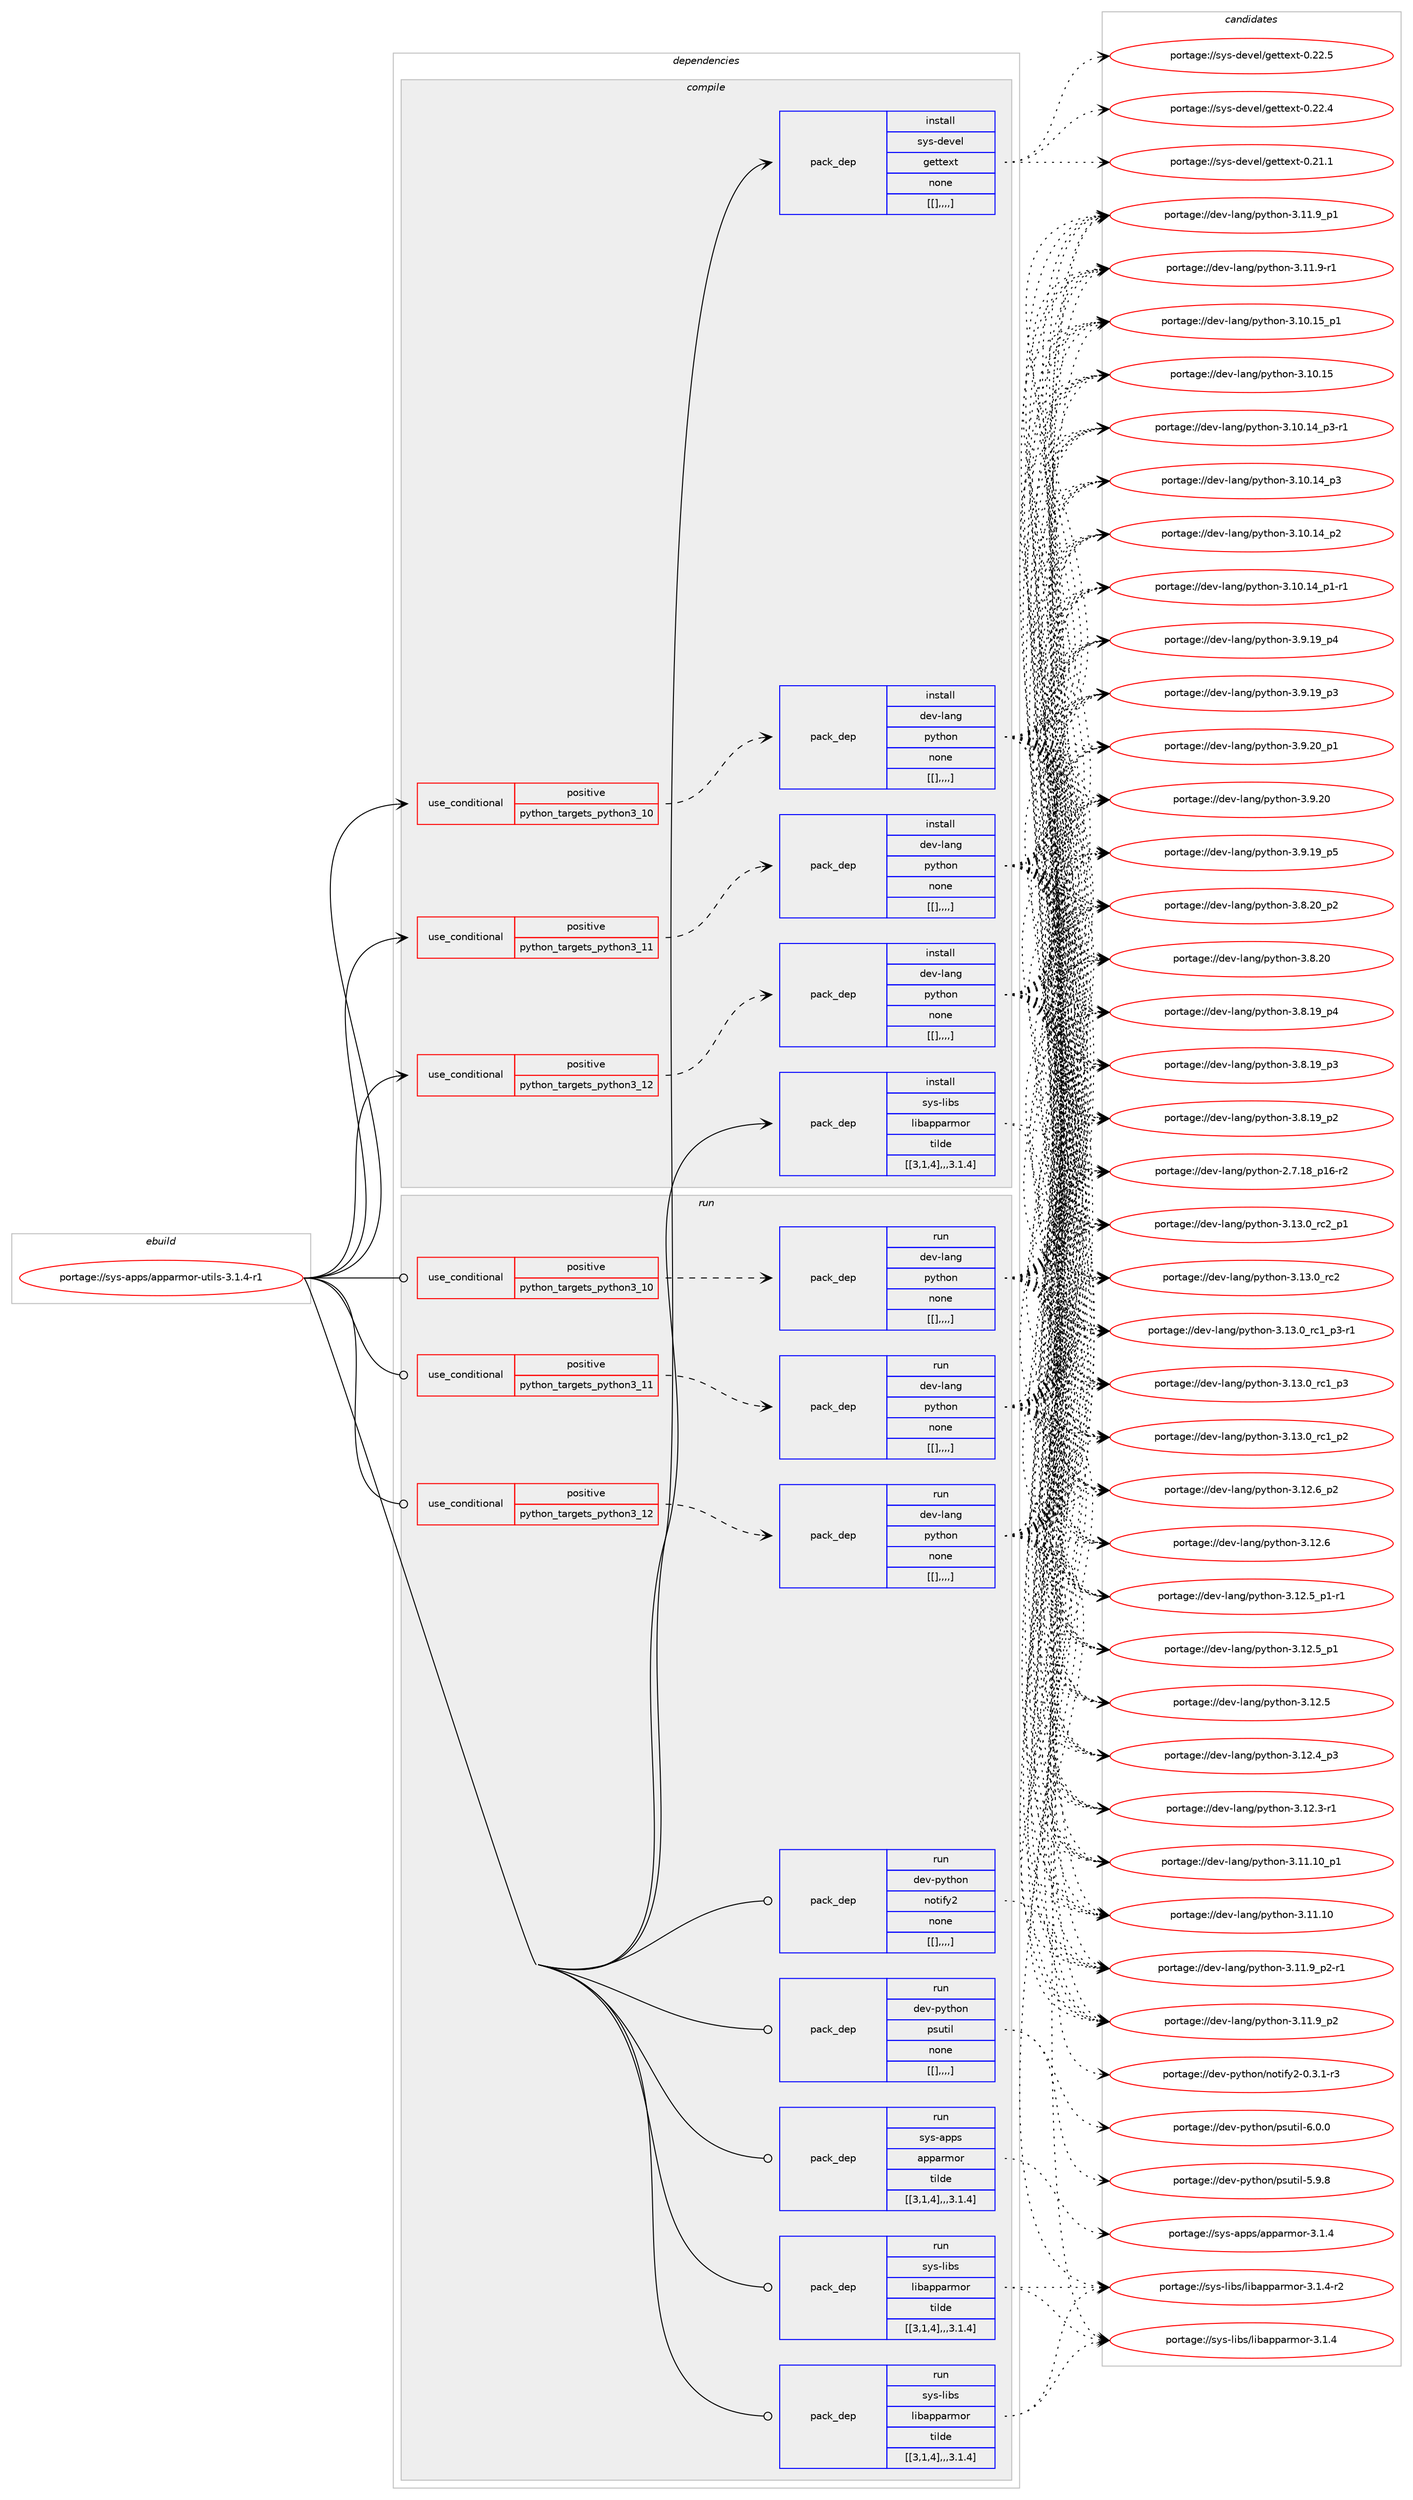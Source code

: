 digraph prolog {

# *************
# Graph options
# *************

newrank=true;
concentrate=true;
compound=true;
graph [rankdir=LR,fontname=Helvetica,fontsize=10,ranksep=1.5];#, ranksep=2.5, nodesep=0.2];
edge  [arrowhead=vee];
node  [fontname=Helvetica,fontsize=10];

# **********
# The ebuild
# **********

subgraph cluster_leftcol {
color=gray;
label=<<i>ebuild</i>>;
id [label="portage://sys-apps/apparmor-utils-3.1.4-r1", color=red, width=4, href="../sys-apps/apparmor-utils-3.1.4-r1.svg"];
}

# ****************
# The dependencies
# ****************

subgraph cluster_midcol {
color=gray;
label=<<i>dependencies</i>>;
subgraph cluster_compile {
fillcolor="#eeeeee";
style=filled;
label=<<i>compile</i>>;
subgraph cond113990 {
dependency427944 [label=<<TABLE BORDER="0" CELLBORDER="1" CELLSPACING="0" CELLPADDING="4"><TR><TD ROWSPAN="3" CELLPADDING="10">use_conditional</TD></TR><TR><TD>positive</TD></TR><TR><TD>python_targets_python3_10</TD></TR></TABLE>>, shape=none, color=red];
subgraph pack311022 {
dependency427945 [label=<<TABLE BORDER="0" CELLBORDER="1" CELLSPACING="0" CELLPADDING="4" WIDTH="220"><TR><TD ROWSPAN="6" CELLPADDING="30">pack_dep</TD></TR><TR><TD WIDTH="110">install</TD></TR><TR><TD>dev-lang</TD></TR><TR><TD>python</TD></TR><TR><TD>none</TD></TR><TR><TD>[[],,,,]</TD></TR></TABLE>>, shape=none, color=blue];
}
dependency427944:e -> dependency427945:w [weight=20,style="dashed",arrowhead="vee"];
}
id:e -> dependency427944:w [weight=20,style="solid",arrowhead="vee"];
subgraph cond113991 {
dependency427946 [label=<<TABLE BORDER="0" CELLBORDER="1" CELLSPACING="0" CELLPADDING="4"><TR><TD ROWSPAN="3" CELLPADDING="10">use_conditional</TD></TR><TR><TD>positive</TD></TR><TR><TD>python_targets_python3_11</TD></TR></TABLE>>, shape=none, color=red];
subgraph pack311023 {
dependency427947 [label=<<TABLE BORDER="0" CELLBORDER="1" CELLSPACING="0" CELLPADDING="4" WIDTH="220"><TR><TD ROWSPAN="6" CELLPADDING="30">pack_dep</TD></TR><TR><TD WIDTH="110">install</TD></TR><TR><TD>dev-lang</TD></TR><TR><TD>python</TD></TR><TR><TD>none</TD></TR><TR><TD>[[],,,,]</TD></TR></TABLE>>, shape=none, color=blue];
}
dependency427946:e -> dependency427947:w [weight=20,style="dashed",arrowhead="vee"];
}
id:e -> dependency427946:w [weight=20,style="solid",arrowhead="vee"];
subgraph cond113992 {
dependency427948 [label=<<TABLE BORDER="0" CELLBORDER="1" CELLSPACING="0" CELLPADDING="4"><TR><TD ROWSPAN="3" CELLPADDING="10">use_conditional</TD></TR><TR><TD>positive</TD></TR><TR><TD>python_targets_python3_12</TD></TR></TABLE>>, shape=none, color=red];
subgraph pack311024 {
dependency427949 [label=<<TABLE BORDER="0" CELLBORDER="1" CELLSPACING="0" CELLPADDING="4" WIDTH="220"><TR><TD ROWSPAN="6" CELLPADDING="30">pack_dep</TD></TR><TR><TD WIDTH="110">install</TD></TR><TR><TD>dev-lang</TD></TR><TR><TD>python</TD></TR><TR><TD>none</TD></TR><TR><TD>[[],,,,]</TD></TR></TABLE>>, shape=none, color=blue];
}
dependency427948:e -> dependency427949:w [weight=20,style="dashed",arrowhead="vee"];
}
id:e -> dependency427948:w [weight=20,style="solid",arrowhead="vee"];
subgraph pack311025 {
dependency427950 [label=<<TABLE BORDER="0" CELLBORDER="1" CELLSPACING="0" CELLPADDING="4" WIDTH="220"><TR><TD ROWSPAN="6" CELLPADDING="30">pack_dep</TD></TR><TR><TD WIDTH="110">install</TD></TR><TR><TD>sys-devel</TD></TR><TR><TD>gettext</TD></TR><TR><TD>none</TD></TR><TR><TD>[[],,,,]</TD></TR></TABLE>>, shape=none, color=blue];
}
id:e -> dependency427950:w [weight=20,style="solid",arrowhead="vee"];
subgraph pack311026 {
dependency427951 [label=<<TABLE BORDER="0" CELLBORDER="1" CELLSPACING="0" CELLPADDING="4" WIDTH="220"><TR><TD ROWSPAN="6" CELLPADDING="30">pack_dep</TD></TR><TR><TD WIDTH="110">install</TD></TR><TR><TD>sys-libs</TD></TR><TR><TD>libapparmor</TD></TR><TR><TD>tilde</TD></TR><TR><TD>[[3,1,4],,,3.1.4]</TD></TR></TABLE>>, shape=none, color=blue];
}
id:e -> dependency427951:w [weight=20,style="solid",arrowhead="vee"];
}
subgraph cluster_compileandrun {
fillcolor="#eeeeee";
style=filled;
label=<<i>compile and run</i>>;
}
subgraph cluster_run {
fillcolor="#eeeeee";
style=filled;
label=<<i>run</i>>;
subgraph cond113993 {
dependency427952 [label=<<TABLE BORDER="0" CELLBORDER="1" CELLSPACING="0" CELLPADDING="4"><TR><TD ROWSPAN="3" CELLPADDING="10">use_conditional</TD></TR><TR><TD>positive</TD></TR><TR><TD>python_targets_python3_10</TD></TR></TABLE>>, shape=none, color=red];
subgraph pack311027 {
dependency427953 [label=<<TABLE BORDER="0" CELLBORDER="1" CELLSPACING="0" CELLPADDING="4" WIDTH="220"><TR><TD ROWSPAN="6" CELLPADDING="30">pack_dep</TD></TR><TR><TD WIDTH="110">run</TD></TR><TR><TD>dev-lang</TD></TR><TR><TD>python</TD></TR><TR><TD>none</TD></TR><TR><TD>[[],,,,]</TD></TR></TABLE>>, shape=none, color=blue];
}
dependency427952:e -> dependency427953:w [weight=20,style="dashed",arrowhead="vee"];
}
id:e -> dependency427952:w [weight=20,style="solid",arrowhead="odot"];
subgraph cond113994 {
dependency427954 [label=<<TABLE BORDER="0" CELLBORDER="1" CELLSPACING="0" CELLPADDING="4"><TR><TD ROWSPAN="3" CELLPADDING="10">use_conditional</TD></TR><TR><TD>positive</TD></TR><TR><TD>python_targets_python3_11</TD></TR></TABLE>>, shape=none, color=red];
subgraph pack311028 {
dependency427955 [label=<<TABLE BORDER="0" CELLBORDER="1" CELLSPACING="0" CELLPADDING="4" WIDTH="220"><TR><TD ROWSPAN="6" CELLPADDING="30">pack_dep</TD></TR><TR><TD WIDTH="110">run</TD></TR><TR><TD>dev-lang</TD></TR><TR><TD>python</TD></TR><TR><TD>none</TD></TR><TR><TD>[[],,,,]</TD></TR></TABLE>>, shape=none, color=blue];
}
dependency427954:e -> dependency427955:w [weight=20,style="dashed",arrowhead="vee"];
}
id:e -> dependency427954:w [weight=20,style="solid",arrowhead="odot"];
subgraph cond113995 {
dependency427956 [label=<<TABLE BORDER="0" CELLBORDER="1" CELLSPACING="0" CELLPADDING="4"><TR><TD ROWSPAN="3" CELLPADDING="10">use_conditional</TD></TR><TR><TD>positive</TD></TR><TR><TD>python_targets_python3_12</TD></TR></TABLE>>, shape=none, color=red];
subgraph pack311029 {
dependency427957 [label=<<TABLE BORDER="0" CELLBORDER="1" CELLSPACING="0" CELLPADDING="4" WIDTH="220"><TR><TD ROWSPAN="6" CELLPADDING="30">pack_dep</TD></TR><TR><TD WIDTH="110">run</TD></TR><TR><TD>dev-lang</TD></TR><TR><TD>python</TD></TR><TR><TD>none</TD></TR><TR><TD>[[],,,,]</TD></TR></TABLE>>, shape=none, color=blue];
}
dependency427956:e -> dependency427957:w [weight=20,style="dashed",arrowhead="vee"];
}
id:e -> dependency427956:w [weight=20,style="solid",arrowhead="odot"];
subgraph pack311030 {
dependency427958 [label=<<TABLE BORDER="0" CELLBORDER="1" CELLSPACING="0" CELLPADDING="4" WIDTH="220"><TR><TD ROWSPAN="6" CELLPADDING="30">pack_dep</TD></TR><TR><TD WIDTH="110">run</TD></TR><TR><TD>dev-python</TD></TR><TR><TD>notify2</TD></TR><TR><TD>none</TD></TR><TR><TD>[[],,,,]</TD></TR></TABLE>>, shape=none, color=blue];
}
id:e -> dependency427958:w [weight=20,style="solid",arrowhead="odot"];
subgraph pack311031 {
dependency427959 [label=<<TABLE BORDER="0" CELLBORDER="1" CELLSPACING="0" CELLPADDING="4" WIDTH="220"><TR><TD ROWSPAN="6" CELLPADDING="30">pack_dep</TD></TR><TR><TD WIDTH="110">run</TD></TR><TR><TD>dev-python</TD></TR><TR><TD>psutil</TD></TR><TR><TD>none</TD></TR><TR><TD>[[],,,,]</TD></TR></TABLE>>, shape=none, color=blue];
}
id:e -> dependency427959:w [weight=20,style="solid",arrowhead="odot"];
subgraph pack311032 {
dependency427960 [label=<<TABLE BORDER="0" CELLBORDER="1" CELLSPACING="0" CELLPADDING="4" WIDTH="220"><TR><TD ROWSPAN="6" CELLPADDING="30">pack_dep</TD></TR><TR><TD WIDTH="110">run</TD></TR><TR><TD>sys-apps</TD></TR><TR><TD>apparmor</TD></TR><TR><TD>tilde</TD></TR><TR><TD>[[3,1,4],,,3.1.4]</TD></TR></TABLE>>, shape=none, color=blue];
}
id:e -> dependency427960:w [weight=20,style="solid",arrowhead="odot"];
subgraph pack311033 {
dependency427961 [label=<<TABLE BORDER="0" CELLBORDER="1" CELLSPACING="0" CELLPADDING="4" WIDTH="220"><TR><TD ROWSPAN="6" CELLPADDING="30">pack_dep</TD></TR><TR><TD WIDTH="110">run</TD></TR><TR><TD>sys-libs</TD></TR><TR><TD>libapparmor</TD></TR><TR><TD>tilde</TD></TR><TR><TD>[[3,1,4],,,3.1.4]</TD></TR></TABLE>>, shape=none, color=blue];
}
id:e -> dependency427961:w [weight=20,style="solid",arrowhead="odot"];
subgraph pack311034 {
dependency427962 [label=<<TABLE BORDER="0" CELLBORDER="1" CELLSPACING="0" CELLPADDING="4" WIDTH="220"><TR><TD ROWSPAN="6" CELLPADDING="30">pack_dep</TD></TR><TR><TD WIDTH="110">run</TD></TR><TR><TD>sys-libs</TD></TR><TR><TD>libapparmor</TD></TR><TR><TD>tilde</TD></TR><TR><TD>[[3,1,4],,,3.1.4]</TD></TR></TABLE>>, shape=none, color=blue];
}
id:e -> dependency427962:w [weight=20,style="solid",arrowhead="odot"];
}
}

# **************
# The candidates
# **************

subgraph cluster_choices {
rank=same;
color=gray;
label=<<i>candidates</i>>;

subgraph choice311022 {
color=black;
nodesep=1;
choice100101118451089711010347112121116104111110455146495146489511499509511249 [label="portage://dev-lang/python-3.13.0_rc2_p1", color=red, width=4,href="../dev-lang/python-3.13.0_rc2_p1.svg"];
choice10010111845108971101034711212111610411111045514649514648951149950 [label="portage://dev-lang/python-3.13.0_rc2", color=red, width=4,href="../dev-lang/python-3.13.0_rc2.svg"];
choice1001011184510897110103471121211161041111104551464951464895114994995112514511449 [label="portage://dev-lang/python-3.13.0_rc1_p3-r1", color=red, width=4,href="../dev-lang/python-3.13.0_rc1_p3-r1.svg"];
choice100101118451089711010347112121116104111110455146495146489511499499511251 [label="portage://dev-lang/python-3.13.0_rc1_p3", color=red, width=4,href="../dev-lang/python-3.13.0_rc1_p3.svg"];
choice100101118451089711010347112121116104111110455146495146489511499499511250 [label="portage://dev-lang/python-3.13.0_rc1_p2", color=red, width=4,href="../dev-lang/python-3.13.0_rc1_p2.svg"];
choice100101118451089711010347112121116104111110455146495046549511250 [label="portage://dev-lang/python-3.12.6_p2", color=red, width=4,href="../dev-lang/python-3.12.6_p2.svg"];
choice10010111845108971101034711212111610411111045514649504654 [label="portage://dev-lang/python-3.12.6", color=red, width=4,href="../dev-lang/python-3.12.6.svg"];
choice1001011184510897110103471121211161041111104551464950465395112494511449 [label="portage://dev-lang/python-3.12.5_p1-r1", color=red, width=4,href="../dev-lang/python-3.12.5_p1-r1.svg"];
choice100101118451089711010347112121116104111110455146495046539511249 [label="portage://dev-lang/python-3.12.5_p1", color=red, width=4,href="../dev-lang/python-3.12.5_p1.svg"];
choice10010111845108971101034711212111610411111045514649504653 [label="portage://dev-lang/python-3.12.5", color=red, width=4,href="../dev-lang/python-3.12.5.svg"];
choice100101118451089711010347112121116104111110455146495046529511251 [label="portage://dev-lang/python-3.12.4_p3", color=red, width=4,href="../dev-lang/python-3.12.4_p3.svg"];
choice100101118451089711010347112121116104111110455146495046514511449 [label="portage://dev-lang/python-3.12.3-r1", color=red, width=4,href="../dev-lang/python-3.12.3-r1.svg"];
choice10010111845108971101034711212111610411111045514649494649489511249 [label="portage://dev-lang/python-3.11.10_p1", color=red, width=4,href="../dev-lang/python-3.11.10_p1.svg"];
choice1001011184510897110103471121211161041111104551464949464948 [label="portage://dev-lang/python-3.11.10", color=red, width=4,href="../dev-lang/python-3.11.10.svg"];
choice1001011184510897110103471121211161041111104551464949465795112504511449 [label="portage://dev-lang/python-3.11.9_p2-r1", color=red, width=4,href="../dev-lang/python-3.11.9_p2-r1.svg"];
choice100101118451089711010347112121116104111110455146494946579511250 [label="portage://dev-lang/python-3.11.9_p2", color=red, width=4,href="../dev-lang/python-3.11.9_p2.svg"];
choice100101118451089711010347112121116104111110455146494946579511249 [label="portage://dev-lang/python-3.11.9_p1", color=red, width=4,href="../dev-lang/python-3.11.9_p1.svg"];
choice100101118451089711010347112121116104111110455146494946574511449 [label="portage://dev-lang/python-3.11.9-r1", color=red, width=4,href="../dev-lang/python-3.11.9-r1.svg"];
choice10010111845108971101034711212111610411111045514649484649539511249 [label="portage://dev-lang/python-3.10.15_p1", color=red, width=4,href="../dev-lang/python-3.10.15_p1.svg"];
choice1001011184510897110103471121211161041111104551464948464953 [label="portage://dev-lang/python-3.10.15", color=red, width=4,href="../dev-lang/python-3.10.15.svg"];
choice100101118451089711010347112121116104111110455146494846495295112514511449 [label="portage://dev-lang/python-3.10.14_p3-r1", color=red, width=4,href="../dev-lang/python-3.10.14_p3-r1.svg"];
choice10010111845108971101034711212111610411111045514649484649529511251 [label="portage://dev-lang/python-3.10.14_p3", color=red, width=4,href="../dev-lang/python-3.10.14_p3.svg"];
choice10010111845108971101034711212111610411111045514649484649529511250 [label="portage://dev-lang/python-3.10.14_p2", color=red, width=4,href="../dev-lang/python-3.10.14_p2.svg"];
choice100101118451089711010347112121116104111110455146494846495295112494511449 [label="portage://dev-lang/python-3.10.14_p1-r1", color=red, width=4,href="../dev-lang/python-3.10.14_p1-r1.svg"];
choice100101118451089711010347112121116104111110455146574650489511249 [label="portage://dev-lang/python-3.9.20_p1", color=red, width=4,href="../dev-lang/python-3.9.20_p1.svg"];
choice10010111845108971101034711212111610411111045514657465048 [label="portage://dev-lang/python-3.9.20", color=red, width=4,href="../dev-lang/python-3.9.20.svg"];
choice100101118451089711010347112121116104111110455146574649579511253 [label="portage://dev-lang/python-3.9.19_p5", color=red, width=4,href="../dev-lang/python-3.9.19_p5.svg"];
choice100101118451089711010347112121116104111110455146574649579511252 [label="portage://dev-lang/python-3.9.19_p4", color=red, width=4,href="../dev-lang/python-3.9.19_p4.svg"];
choice100101118451089711010347112121116104111110455146574649579511251 [label="portage://dev-lang/python-3.9.19_p3", color=red, width=4,href="../dev-lang/python-3.9.19_p3.svg"];
choice100101118451089711010347112121116104111110455146564650489511250 [label="portage://dev-lang/python-3.8.20_p2", color=red, width=4,href="../dev-lang/python-3.8.20_p2.svg"];
choice10010111845108971101034711212111610411111045514656465048 [label="portage://dev-lang/python-3.8.20", color=red, width=4,href="../dev-lang/python-3.8.20.svg"];
choice100101118451089711010347112121116104111110455146564649579511252 [label="portage://dev-lang/python-3.8.19_p4", color=red, width=4,href="../dev-lang/python-3.8.19_p4.svg"];
choice100101118451089711010347112121116104111110455146564649579511251 [label="portage://dev-lang/python-3.8.19_p3", color=red, width=4,href="../dev-lang/python-3.8.19_p3.svg"];
choice100101118451089711010347112121116104111110455146564649579511250 [label="portage://dev-lang/python-3.8.19_p2", color=red, width=4,href="../dev-lang/python-3.8.19_p2.svg"];
choice100101118451089711010347112121116104111110455046554649569511249544511450 [label="portage://dev-lang/python-2.7.18_p16-r2", color=red, width=4,href="../dev-lang/python-2.7.18_p16-r2.svg"];
dependency427945:e -> choice100101118451089711010347112121116104111110455146495146489511499509511249:w [style=dotted,weight="100"];
dependency427945:e -> choice10010111845108971101034711212111610411111045514649514648951149950:w [style=dotted,weight="100"];
dependency427945:e -> choice1001011184510897110103471121211161041111104551464951464895114994995112514511449:w [style=dotted,weight="100"];
dependency427945:e -> choice100101118451089711010347112121116104111110455146495146489511499499511251:w [style=dotted,weight="100"];
dependency427945:e -> choice100101118451089711010347112121116104111110455146495146489511499499511250:w [style=dotted,weight="100"];
dependency427945:e -> choice100101118451089711010347112121116104111110455146495046549511250:w [style=dotted,weight="100"];
dependency427945:e -> choice10010111845108971101034711212111610411111045514649504654:w [style=dotted,weight="100"];
dependency427945:e -> choice1001011184510897110103471121211161041111104551464950465395112494511449:w [style=dotted,weight="100"];
dependency427945:e -> choice100101118451089711010347112121116104111110455146495046539511249:w [style=dotted,weight="100"];
dependency427945:e -> choice10010111845108971101034711212111610411111045514649504653:w [style=dotted,weight="100"];
dependency427945:e -> choice100101118451089711010347112121116104111110455146495046529511251:w [style=dotted,weight="100"];
dependency427945:e -> choice100101118451089711010347112121116104111110455146495046514511449:w [style=dotted,weight="100"];
dependency427945:e -> choice10010111845108971101034711212111610411111045514649494649489511249:w [style=dotted,weight="100"];
dependency427945:e -> choice1001011184510897110103471121211161041111104551464949464948:w [style=dotted,weight="100"];
dependency427945:e -> choice1001011184510897110103471121211161041111104551464949465795112504511449:w [style=dotted,weight="100"];
dependency427945:e -> choice100101118451089711010347112121116104111110455146494946579511250:w [style=dotted,weight="100"];
dependency427945:e -> choice100101118451089711010347112121116104111110455146494946579511249:w [style=dotted,weight="100"];
dependency427945:e -> choice100101118451089711010347112121116104111110455146494946574511449:w [style=dotted,weight="100"];
dependency427945:e -> choice10010111845108971101034711212111610411111045514649484649539511249:w [style=dotted,weight="100"];
dependency427945:e -> choice1001011184510897110103471121211161041111104551464948464953:w [style=dotted,weight="100"];
dependency427945:e -> choice100101118451089711010347112121116104111110455146494846495295112514511449:w [style=dotted,weight="100"];
dependency427945:e -> choice10010111845108971101034711212111610411111045514649484649529511251:w [style=dotted,weight="100"];
dependency427945:e -> choice10010111845108971101034711212111610411111045514649484649529511250:w [style=dotted,weight="100"];
dependency427945:e -> choice100101118451089711010347112121116104111110455146494846495295112494511449:w [style=dotted,weight="100"];
dependency427945:e -> choice100101118451089711010347112121116104111110455146574650489511249:w [style=dotted,weight="100"];
dependency427945:e -> choice10010111845108971101034711212111610411111045514657465048:w [style=dotted,weight="100"];
dependency427945:e -> choice100101118451089711010347112121116104111110455146574649579511253:w [style=dotted,weight="100"];
dependency427945:e -> choice100101118451089711010347112121116104111110455146574649579511252:w [style=dotted,weight="100"];
dependency427945:e -> choice100101118451089711010347112121116104111110455146574649579511251:w [style=dotted,weight="100"];
dependency427945:e -> choice100101118451089711010347112121116104111110455146564650489511250:w [style=dotted,weight="100"];
dependency427945:e -> choice10010111845108971101034711212111610411111045514656465048:w [style=dotted,weight="100"];
dependency427945:e -> choice100101118451089711010347112121116104111110455146564649579511252:w [style=dotted,weight="100"];
dependency427945:e -> choice100101118451089711010347112121116104111110455146564649579511251:w [style=dotted,weight="100"];
dependency427945:e -> choice100101118451089711010347112121116104111110455146564649579511250:w [style=dotted,weight="100"];
dependency427945:e -> choice100101118451089711010347112121116104111110455046554649569511249544511450:w [style=dotted,weight="100"];
}
subgraph choice311023 {
color=black;
nodesep=1;
choice100101118451089711010347112121116104111110455146495146489511499509511249 [label="portage://dev-lang/python-3.13.0_rc2_p1", color=red, width=4,href="../dev-lang/python-3.13.0_rc2_p1.svg"];
choice10010111845108971101034711212111610411111045514649514648951149950 [label="portage://dev-lang/python-3.13.0_rc2", color=red, width=4,href="../dev-lang/python-3.13.0_rc2.svg"];
choice1001011184510897110103471121211161041111104551464951464895114994995112514511449 [label="portage://dev-lang/python-3.13.0_rc1_p3-r1", color=red, width=4,href="../dev-lang/python-3.13.0_rc1_p3-r1.svg"];
choice100101118451089711010347112121116104111110455146495146489511499499511251 [label="portage://dev-lang/python-3.13.0_rc1_p3", color=red, width=4,href="../dev-lang/python-3.13.0_rc1_p3.svg"];
choice100101118451089711010347112121116104111110455146495146489511499499511250 [label="portage://dev-lang/python-3.13.0_rc1_p2", color=red, width=4,href="../dev-lang/python-3.13.0_rc1_p2.svg"];
choice100101118451089711010347112121116104111110455146495046549511250 [label="portage://dev-lang/python-3.12.6_p2", color=red, width=4,href="../dev-lang/python-3.12.6_p2.svg"];
choice10010111845108971101034711212111610411111045514649504654 [label="portage://dev-lang/python-3.12.6", color=red, width=4,href="../dev-lang/python-3.12.6.svg"];
choice1001011184510897110103471121211161041111104551464950465395112494511449 [label="portage://dev-lang/python-3.12.5_p1-r1", color=red, width=4,href="../dev-lang/python-3.12.5_p1-r1.svg"];
choice100101118451089711010347112121116104111110455146495046539511249 [label="portage://dev-lang/python-3.12.5_p1", color=red, width=4,href="../dev-lang/python-3.12.5_p1.svg"];
choice10010111845108971101034711212111610411111045514649504653 [label="portage://dev-lang/python-3.12.5", color=red, width=4,href="../dev-lang/python-3.12.5.svg"];
choice100101118451089711010347112121116104111110455146495046529511251 [label="portage://dev-lang/python-3.12.4_p3", color=red, width=4,href="../dev-lang/python-3.12.4_p3.svg"];
choice100101118451089711010347112121116104111110455146495046514511449 [label="portage://dev-lang/python-3.12.3-r1", color=red, width=4,href="../dev-lang/python-3.12.3-r1.svg"];
choice10010111845108971101034711212111610411111045514649494649489511249 [label="portage://dev-lang/python-3.11.10_p1", color=red, width=4,href="../dev-lang/python-3.11.10_p1.svg"];
choice1001011184510897110103471121211161041111104551464949464948 [label="portage://dev-lang/python-3.11.10", color=red, width=4,href="../dev-lang/python-3.11.10.svg"];
choice1001011184510897110103471121211161041111104551464949465795112504511449 [label="portage://dev-lang/python-3.11.9_p2-r1", color=red, width=4,href="../dev-lang/python-3.11.9_p2-r1.svg"];
choice100101118451089711010347112121116104111110455146494946579511250 [label="portage://dev-lang/python-3.11.9_p2", color=red, width=4,href="../dev-lang/python-3.11.9_p2.svg"];
choice100101118451089711010347112121116104111110455146494946579511249 [label="portage://dev-lang/python-3.11.9_p1", color=red, width=4,href="../dev-lang/python-3.11.9_p1.svg"];
choice100101118451089711010347112121116104111110455146494946574511449 [label="portage://dev-lang/python-3.11.9-r1", color=red, width=4,href="../dev-lang/python-3.11.9-r1.svg"];
choice10010111845108971101034711212111610411111045514649484649539511249 [label="portage://dev-lang/python-3.10.15_p1", color=red, width=4,href="../dev-lang/python-3.10.15_p1.svg"];
choice1001011184510897110103471121211161041111104551464948464953 [label="portage://dev-lang/python-3.10.15", color=red, width=4,href="../dev-lang/python-3.10.15.svg"];
choice100101118451089711010347112121116104111110455146494846495295112514511449 [label="portage://dev-lang/python-3.10.14_p3-r1", color=red, width=4,href="../dev-lang/python-3.10.14_p3-r1.svg"];
choice10010111845108971101034711212111610411111045514649484649529511251 [label="portage://dev-lang/python-3.10.14_p3", color=red, width=4,href="../dev-lang/python-3.10.14_p3.svg"];
choice10010111845108971101034711212111610411111045514649484649529511250 [label="portage://dev-lang/python-3.10.14_p2", color=red, width=4,href="../dev-lang/python-3.10.14_p2.svg"];
choice100101118451089711010347112121116104111110455146494846495295112494511449 [label="portage://dev-lang/python-3.10.14_p1-r1", color=red, width=4,href="../dev-lang/python-3.10.14_p1-r1.svg"];
choice100101118451089711010347112121116104111110455146574650489511249 [label="portage://dev-lang/python-3.9.20_p1", color=red, width=4,href="../dev-lang/python-3.9.20_p1.svg"];
choice10010111845108971101034711212111610411111045514657465048 [label="portage://dev-lang/python-3.9.20", color=red, width=4,href="../dev-lang/python-3.9.20.svg"];
choice100101118451089711010347112121116104111110455146574649579511253 [label="portage://dev-lang/python-3.9.19_p5", color=red, width=4,href="../dev-lang/python-3.9.19_p5.svg"];
choice100101118451089711010347112121116104111110455146574649579511252 [label="portage://dev-lang/python-3.9.19_p4", color=red, width=4,href="../dev-lang/python-3.9.19_p4.svg"];
choice100101118451089711010347112121116104111110455146574649579511251 [label="portage://dev-lang/python-3.9.19_p3", color=red, width=4,href="../dev-lang/python-3.9.19_p3.svg"];
choice100101118451089711010347112121116104111110455146564650489511250 [label="portage://dev-lang/python-3.8.20_p2", color=red, width=4,href="../dev-lang/python-3.8.20_p2.svg"];
choice10010111845108971101034711212111610411111045514656465048 [label="portage://dev-lang/python-3.8.20", color=red, width=4,href="../dev-lang/python-3.8.20.svg"];
choice100101118451089711010347112121116104111110455146564649579511252 [label="portage://dev-lang/python-3.8.19_p4", color=red, width=4,href="../dev-lang/python-3.8.19_p4.svg"];
choice100101118451089711010347112121116104111110455146564649579511251 [label="portage://dev-lang/python-3.8.19_p3", color=red, width=4,href="../dev-lang/python-3.8.19_p3.svg"];
choice100101118451089711010347112121116104111110455146564649579511250 [label="portage://dev-lang/python-3.8.19_p2", color=red, width=4,href="../dev-lang/python-3.8.19_p2.svg"];
choice100101118451089711010347112121116104111110455046554649569511249544511450 [label="portage://dev-lang/python-2.7.18_p16-r2", color=red, width=4,href="../dev-lang/python-2.7.18_p16-r2.svg"];
dependency427947:e -> choice100101118451089711010347112121116104111110455146495146489511499509511249:w [style=dotted,weight="100"];
dependency427947:e -> choice10010111845108971101034711212111610411111045514649514648951149950:w [style=dotted,weight="100"];
dependency427947:e -> choice1001011184510897110103471121211161041111104551464951464895114994995112514511449:w [style=dotted,weight="100"];
dependency427947:e -> choice100101118451089711010347112121116104111110455146495146489511499499511251:w [style=dotted,weight="100"];
dependency427947:e -> choice100101118451089711010347112121116104111110455146495146489511499499511250:w [style=dotted,weight="100"];
dependency427947:e -> choice100101118451089711010347112121116104111110455146495046549511250:w [style=dotted,weight="100"];
dependency427947:e -> choice10010111845108971101034711212111610411111045514649504654:w [style=dotted,weight="100"];
dependency427947:e -> choice1001011184510897110103471121211161041111104551464950465395112494511449:w [style=dotted,weight="100"];
dependency427947:e -> choice100101118451089711010347112121116104111110455146495046539511249:w [style=dotted,weight="100"];
dependency427947:e -> choice10010111845108971101034711212111610411111045514649504653:w [style=dotted,weight="100"];
dependency427947:e -> choice100101118451089711010347112121116104111110455146495046529511251:w [style=dotted,weight="100"];
dependency427947:e -> choice100101118451089711010347112121116104111110455146495046514511449:w [style=dotted,weight="100"];
dependency427947:e -> choice10010111845108971101034711212111610411111045514649494649489511249:w [style=dotted,weight="100"];
dependency427947:e -> choice1001011184510897110103471121211161041111104551464949464948:w [style=dotted,weight="100"];
dependency427947:e -> choice1001011184510897110103471121211161041111104551464949465795112504511449:w [style=dotted,weight="100"];
dependency427947:e -> choice100101118451089711010347112121116104111110455146494946579511250:w [style=dotted,weight="100"];
dependency427947:e -> choice100101118451089711010347112121116104111110455146494946579511249:w [style=dotted,weight="100"];
dependency427947:e -> choice100101118451089711010347112121116104111110455146494946574511449:w [style=dotted,weight="100"];
dependency427947:e -> choice10010111845108971101034711212111610411111045514649484649539511249:w [style=dotted,weight="100"];
dependency427947:e -> choice1001011184510897110103471121211161041111104551464948464953:w [style=dotted,weight="100"];
dependency427947:e -> choice100101118451089711010347112121116104111110455146494846495295112514511449:w [style=dotted,weight="100"];
dependency427947:e -> choice10010111845108971101034711212111610411111045514649484649529511251:w [style=dotted,weight="100"];
dependency427947:e -> choice10010111845108971101034711212111610411111045514649484649529511250:w [style=dotted,weight="100"];
dependency427947:e -> choice100101118451089711010347112121116104111110455146494846495295112494511449:w [style=dotted,weight="100"];
dependency427947:e -> choice100101118451089711010347112121116104111110455146574650489511249:w [style=dotted,weight="100"];
dependency427947:e -> choice10010111845108971101034711212111610411111045514657465048:w [style=dotted,weight="100"];
dependency427947:e -> choice100101118451089711010347112121116104111110455146574649579511253:w [style=dotted,weight="100"];
dependency427947:e -> choice100101118451089711010347112121116104111110455146574649579511252:w [style=dotted,weight="100"];
dependency427947:e -> choice100101118451089711010347112121116104111110455146574649579511251:w [style=dotted,weight="100"];
dependency427947:e -> choice100101118451089711010347112121116104111110455146564650489511250:w [style=dotted,weight="100"];
dependency427947:e -> choice10010111845108971101034711212111610411111045514656465048:w [style=dotted,weight="100"];
dependency427947:e -> choice100101118451089711010347112121116104111110455146564649579511252:w [style=dotted,weight="100"];
dependency427947:e -> choice100101118451089711010347112121116104111110455146564649579511251:w [style=dotted,weight="100"];
dependency427947:e -> choice100101118451089711010347112121116104111110455146564649579511250:w [style=dotted,weight="100"];
dependency427947:e -> choice100101118451089711010347112121116104111110455046554649569511249544511450:w [style=dotted,weight="100"];
}
subgraph choice311024 {
color=black;
nodesep=1;
choice100101118451089711010347112121116104111110455146495146489511499509511249 [label="portage://dev-lang/python-3.13.0_rc2_p1", color=red, width=4,href="../dev-lang/python-3.13.0_rc2_p1.svg"];
choice10010111845108971101034711212111610411111045514649514648951149950 [label="portage://dev-lang/python-3.13.0_rc2", color=red, width=4,href="../dev-lang/python-3.13.0_rc2.svg"];
choice1001011184510897110103471121211161041111104551464951464895114994995112514511449 [label="portage://dev-lang/python-3.13.0_rc1_p3-r1", color=red, width=4,href="../dev-lang/python-3.13.0_rc1_p3-r1.svg"];
choice100101118451089711010347112121116104111110455146495146489511499499511251 [label="portage://dev-lang/python-3.13.0_rc1_p3", color=red, width=4,href="../dev-lang/python-3.13.0_rc1_p3.svg"];
choice100101118451089711010347112121116104111110455146495146489511499499511250 [label="portage://dev-lang/python-3.13.0_rc1_p2", color=red, width=4,href="../dev-lang/python-3.13.0_rc1_p2.svg"];
choice100101118451089711010347112121116104111110455146495046549511250 [label="portage://dev-lang/python-3.12.6_p2", color=red, width=4,href="../dev-lang/python-3.12.6_p2.svg"];
choice10010111845108971101034711212111610411111045514649504654 [label="portage://dev-lang/python-3.12.6", color=red, width=4,href="../dev-lang/python-3.12.6.svg"];
choice1001011184510897110103471121211161041111104551464950465395112494511449 [label="portage://dev-lang/python-3.12.5_p1-r1", color=red, width=4,href="../dev-lang/python-3.12.5_p1-r1.svg"];
choice100101118451089711010347112121116104111110455146495046539511249 [label="portage://dev-lang/python-3.12.5_p1", color=red, width=4,href="../dev-lang/python-3.12.5_p1.svg"];
choice10010111845108971101034711212111610411111045514649504653 [label="portage://dev-lang/python-3.12.5", color=red, width=4,href="../dev-lang/python-3.12.5.svg"];
choice100101118451089711010347112121116104111110455146495046529511251 [label="portage://dev-lang/python-3.12.4_p3", color=red, width=4,href="../dev-lang/python-3.12.4_p3.svg"];
choice100101118451089711010347112121116104111110455146495046514511449 [label="portage://dev-lang/python-3.12.3-r1", color=red, width=4,href="../dev-lang/python-3.12.3-r1.svg"];
choice10010111845108971101034711212111610411111045514649494649489511249 [label="portage://dev-lang/python-3.11.10_p1", color=red, width=4,href="../dev-lang/python-3.11.10_p1.svg"];
choice1001011184510897110103471121211161041111104551464949464948 [label="portage://dev-lang/python-3.11.10", color=red, width=4,href="../dev-lang/python-3.11.10.svg"];
choice1001011184510897110103471121211161041111104551464949465795112504511449 [label="portage://dev-lang/python-3.11.9_p2-r1", color=red, width=4,href="../dev-lang/python-3.11.9_p2-r1.svg"];
choice100101118451089711010347112121116104111110455146494946579511250 [label="portage://dev-lang/python-3.11.9_p2", color=red, width=4,href="../dev-lang/python-3.11.9_p2.svg"];
choice100101118451089711010347112121116104111110455146494946579511249 [label="portage://dev-lang/python-3.11.9_p1", color=red, width=4,href="../dev-lang/python-3.11.9_p1.svg"];
choice100101118451089711010347112121116104111110455146494946574511449 [label="portage://dev-lang/python-3.11.9-r1", color=red, width=4,href="../dev-lang/python-3.11.9-r1.svg"];
choice10010111845108971101034711212111610411111045514649484649539511249 [label="portage://dev-lang/python-3.10.15_p1", color=red, width=4,href="../dev-lang/python-3.10.15_p1.svg"];
choice1001011184510897110103471121211161041111104551464948464953 [label="portage://dev-lang/python-3.10.15", color=red, width=4,href="../dev-lang/python-3.10.15.svg"];
choice100101118451089711010347112121116104111110455146494846495295112514511449 [label="portage://dev-lang/python-3.10.14_p3-r1", color=red, width=4,href="../dev-lang/python-3.10.14_p3-r1.svg"];
choice10010111845108971101034711212111610411111045514649484649529511251 [label="portage://dev-lang/python-3.10.14_p3", color=red, width=4,href="../dev-lang/python-3.10.14_p3.svg"];
choice10010111845108971101034711212111610411111045514649484649529511250 [label="portage://dev-lang/python-3.10.14_p2", color=red, width=4,href="../dev-lang/python-3.10.14_p2.svg"];
choice100101118451089711010347112121116104111110455146494846495295112494511449 [label="portage://dev-lang/python-3.10.14_p1-r1", color=red, width=4,href="../dev-lang/python-3.10.14_p1-r1.svg"];
choice100101118451089711010347112121116104111110455146574650489511249 [label="portage://dev-lang/python-3.9.20_p1", color=red, width=4,href="../dev-lang/python-3.9.20_p1.svg"];
choice10010111845108971101034711212111610411111045514657465048 [label="portage://dev-lang/python-3.9.20", color=red, width=4,href="../dev-lang/python-3.9.20.svg"];
choice100101118451089711010347112121116104111110455146574649579511253 [label="portage://dev-lang/python-3.9.19_p5", color=red, width=4,href="../dev-lang/python-3.9.19_p5.svg"];
choice100101118451089711010347112121116104111110455146574649579511252 [label="portage://dev-lang/python-3.9.19_p4", color=red, width=4,href="../dev-lang/python-3.9.19_p4.svg"];
choice100101118451089711010347112121116104111110455146574649579511251 [label="portage://dev-lang/python-3.9.19_p3", color=red, width=4,href="../dev-lang/python-3.9.19_p3.svg"];
choice100101118451089711010347112121116104111110455146564650489511250 [label="portage://dev-lang/python-3.8.20_p2", color=red, width=4,href="../dev-lang/python-3.8.20_p2.svg"];
choice10010111845108971101034711212111610411111045514656465048 [label="portage://dev-lang/python-3.8.20", color=red, width=4,href="../dev-lang/python-3.8.20.svg"];
choice100101118451089711010347112121116104111110455146564649579511252 [label="portage://dev-lang/python-3.8.19_p4", color=red, width=4,href="../dev-lang/python-3.8.19_p4.svg"];
choice100101118451089711010347112121116104111110455146564649579511251 [label="portage://dev-lang/python-3.8.19_p3", color=red, width=4,href="../dev-lang/python-3.8.19_p3.svg"];
choice100101118451089711010347112121116104111110455146564649579511250 [label="portage://dev-lang/python-3.8.19_p2", color=red, width=4,href="../dev-lang/python-3.8.19_p2.svg"];
choice100101118451089711010347112121116104111110455046554649569511249544511450 [label="portage://dev-lang/python-2.7.18_p16-r2", color=red, width=4,href="../dev-lang/python-2.7.18_p16-r2.svg"];
dependency427949:e -> choice100101118451089711010347112121116104111110455146495146489511499509511249:w [style=dotted,weight="100"];
dependency427949:e -> choice10010111845108971101034711212111610411111045514649514648951149950:w [style=dotted,weight="100"];
dependency427949:e -> choice1001011184510897110103471121211161041111104551464951464895114994995112514511449:w [style=dotted,weight="100"];
dependency427949:e -> choice100101118451089711010347112121116104111110455146495146489511499499511251:w [style=dotted,weight="100"];
dependency427949:e -> choice100101118451089711010347112121116104111110455146495146489511499499511250:w [style=dotted,weight="100"];
dependency427949:e -> choice100101118451089711010347112121116104111110455146495046549511250:w [style=dotted,weight="100"];
dependency427949:e -> choice10010111845108971101034711212111610411111045514649504654:w [style=dotted,weight="100"];
dependency427949:e -> choice1001011184510897110103471121211161041111104551464950465395112494511449:w [style=dotted,weight="100"];
dependency427949:e -> choice100101118451089711010347112121116104111110455146495046539511249:w [style=dotted,weight="100"];
dependency427949:e -> choice10010111845108971101034711212111610411111045514649504653:w [style=dotted,weight="100"];
dependency427949:e -> choice100101118451089711010347112121116104111110455146495046529511251:w [style=dotted,weight="100"];
dependency427949:e -> choice100101118451089711010347112121116104111110455146495046514511449:w [style=dotted,weight="100"];
dependency427949:e -> choice10010111845108971101034711212111610411111045514649494649489511249:w [style=dotted,weight="100"];
dependency427949:e -> choice1001011184510897110103471121211161041111104551464949464948:w [style=dotted,weight="100"];
dependency427949:e -> choice1001011184510897110103471121211161041111104551464949465795112504511449:w [style=dotted,weight="100"];
dependency427949:e -> choice100101118451089711010347112121116104111110455146494946579511250:w [style=dotted,weight="100"];
dependency427949:e -> choice100101118451089711010347112121116104111110455146494946579511249:w [style=dotted,weight="100"];
dependency427949:e -> choice100101118451089711010347112121116104111110455146494946574511449:w [style=dotted,weight="100"];
dependency427949:e -> choice10010111845108971101034711212111610411111045514649484649539511249:w [style=dotted,weight="100"];
dependency427949:e -> choice1001011184510897110103471121211161041111104551464948464953:w [style=dotted,weight="100"];
dependency427949:e -> choice100101118451089711010347112121116104111110455146494846495295112514511449:w [style=dotted,weight="100"];
dependency427949:e -> choice10010111845108971101034711212111610411111045514649484649529511251:w [style=dotted,weight="100"];
dependency427949:e -> choice10010111845108971101034711212111610411111045514649484649529511250:w [style=dotted,weight="100"];
dependency427949:e -> choice100101118451089711010347112121116104111110455146494846495295112494511449:w [style=dotted,weight="100"];
dependency427949:e -> choice100101118451089711010347112121116104111110455146574650489511249:w [style=dotted,weight="100"];
dependency427949:e -> choice10010111845108971101034711212111610411111045514657465048:w [style=dotted,weight="100"];
dependency427949:e -> choice100101118451089711010347112121116104111110455146574649579511253:w [style=dotted,weight="100"];
dependency427949:e -> choice100101118451089711010347112121116104111110455146574649579511252:w [style=dotted,weight="100"];
dependency427949:e -> choice100101118451089711010347112121116104111110455146574649579511251:w [style=dotted,weight="100"];
dependency427949:e -> choice100101118451089711010347112121116104111110455146564650489511250:w [style=dotted,weight="100"];
dependency427949:e -> choice10010111845108971101034711212111610411111045514656465048:w [style=dotted,weight="100"];
dependency427949:e -> choice100101118451089711010347112121116104111110455146564649579511252:w [style=dotted,weight="100"];
dependency427949:e -> choice100101118451089711010347112121116104111110455146564649579511251:w [style=dotted,weight="100"];
dependency427949:e -> choice100101118451089711010347112121116104111110455146564649579511250:w [style=dotted,weight="100"];
dependency427949:e -> choice100101118451089711010347112121116104111110455046554649569511249544511450:w [style=dotted,weight="100"];
}
subgraph choice311025 {
color=black;
nodesep=1;
choice115121115451001011181011084710310111611610112011645484650504653 [label="portage://sys-devel/gettext-0.22.5", color=red, width=4,href="../sys-devel/gettext-0.22.5.svg"];
choice115121115451001011181011084710310111611610112011645484650504652 [label="portage://sys-devel/gettext-0.22.4", color=red, width=4,href="../sys-devel/gettext-0.22.4.svg"];
choice115121115451001011181011084710310111611610112011645484650494649 [label="portage://sys-devel/gettext-0.21.1", color=red, width=4,href="../sys-devel/gettext-0.21.1.svg"];
dependency427950:e -> choice115121115451001011181011084710310111611610112011645484650504653:w [style=dotted,weight="100"];
dependency427950:e -> choice115121115451001011181011084710310111611610112011645484650504652:w [style=dotted,weight="100"];
dependency427950:e -> choice115121115451001011181011084710310111611610112011645484650494649:w [style=dotted,weight="100"];
}
subgraph choice311026 {
color=black;
nodesep=1;
choice1151211154510810598115471081059897112112971141091111144551464946524511450 [label="portage://sys-libs/libapparmor-3.1.4-r2", color=red, width=4,href="../sys-libs/libapparmor-3.1.4-r2.svg"];
choice115121115451081059811547108105989711211297114109111114455146494652 [label="portage://sys-libs/libapparmor-3.1.4", color=red, width=4,href="../sys-libs/libapparmor-3.1.4.svg"];
dependency427951:e -> choice1151211154510810598115471081059897112112971141091111144551464946524511450:w [style=dotted,weight="100"];
dependency427951:e -> choice115121115451081059811547108105989711211297114109111114455146494652:w [style=dotted,weight="100"];
}
subgraph choice311027 {
color=black;
nodesep=1;
choice100101118451089711010347112121116104111110455146495146489511499509511249 [label="portage://dev-lang/python-3.13.0_rc2_p1", color=red, width=4,href="../dev-lang/python-3.13.0_rc2_p1.svg"];
choice10010111845108971101034711212111610411111045514649514648951149950 [label="portage://dev-lang/python-3.13.0_rc2", color=red, width=4,href="../dev-lang/python-3.13.0_rc2.svg"];
choice1001011184510897110103471121211161041111104551464951464895114994995112514511449 [label="portage://dev-lang/python-3.13.0_rc1_p3-r1", color=red, width=4,href="../dev-lang/python-3.13.0_rc1_p3-r1.svg"];
choice100101118451089711010347112121116104111110455146495146489511499499511251 [label="portage://dev-lang/python-3.13.0_rc1_p3", color=red, width=4,href="../dev-lang/python-3.13.0_rc1_p3.svg"];
choice100101118451089711010347112121116104111110455146495146489511499499511250 [label="portage://dev-lang/python-3.13.0_rc1_p2", color=red, width=4,href="../dev-lang/python-3.13.0_rc1_p2.svg"];
choice100101118451089711010347112121116104111110455146495046549511250 [label="portage://dev-lang/python-3.12.6_p2", color=red, width=4,href="../dev-lang/python-3.12.6_p2.svg"];
choice10010111845108971101034711212111610411111045514649504654 [label="portage://dev-lang/python-3.12.6", color=red, width=4,href="../dev-lang/python-3.12.6.svg"];
choice1001011184510897110103471121211161041111104551464950465395112494511449 [label="portage://dev-lang/python-3.12.5_p1-r1", color=red, width=4,href="../dev-lang/python-3.12.5_p1-r1.svg"];
choice100101118451089711010347112121116104111110455146495046539511249 [label="portage://dev-lang/python-3.12.5_p1", color=red, width=4,href="../dev-lang/python-3.12.5_p1.svg"];
choice10010111845108971101034711212111610411111045514649504653 [label="portage://dev-lang/python-3.12.5", color=red, width=4,href="../dev-lang/python-3.12.5.svg"];
choice100101118451089711010347112121116104111110455146495046529511251 [label="portage://dev-lang/python-3.12.4_p3", color=red, width=4,href="../dev-lang/python-3.12.4_p3.svg"];
choice100101118451089711010347112121116104111110455146495046514511449 [label="portage://dev-lang/python-3.12.3-r1", color=red, width=4,href="../dev-lang/python-3.12.3-r1.svg"];
choice10010111845108971101034711212111610411111045514649494649489511249 [label="portage://dev-lang/python-3.11.10_p1", color=red, width=4,href="../dev-lang/python-3.11.10_p1.svg"];
choice1001011184510897110103471121211161041111104551464949464948 [label="portage://dev-lang/python-3.11.10", color=red, width=4,href="../dev-lang/python-3.11.10.svg"];
choice1001011184510897110103471121211161041111104551464949465795112504511449 [label="portage://dev-lang/python-3.11.9_p2-r1", color=red, width=4,href="../dev-lang/python-3.11.9_p2-r1.svg"];
choice100101118451089711010347112121116104111110455146494946579511250 [label="portage://dev-lang/python-3.11.9_p2", color=red, width=4,href="../dev-lang/python-3.11.9_p2.svg"];
choice100101118451089711010347112121116104111110455146494946579511249 [label="portage://dev-lang/python-3.11.9_p1", color=red, width=4,href="../dev-lang/python-3.11.9_p1.svg"];
choice100101118451089711010347112121116104111110455146494946574511449 [label="portage://dev-lang/python-3.11.9-r1", color=red, width=4,href="../dev-lang/python-3.11.9-r1.svg"];
choice10010111845108971101034711212111610411111045514649484649539511249 [label="portage://dev-lang/python-3.10.15_p1", color=red, width=4,href="../dev-lang/python-3.10.15_p1.svg"];
choice1001011184510897110103471121211161041111104551464948464953 [label="portage://dev-lang/python-3.10.15", color=red, width=4,href="../dev-lang/python-3.10.15.svg"];
choice100101118451089711010347112121116104111110455146494846495295112514511449 [label="portage://dev-lang/python-3.10.14_p3-r1", color=red, width=4,href="../dev-lang/python-3.10.14_p3-r1.svg"];
choice10010111845108971101034711212111610411111045514649484649529511251 [label="portage://dev-lang/python-3.10.14_p3", color=red, width=4,href="../dev-lang/python-3.10.14_p3.svg"];
choice10010111845108971101034711212111610411111045514649484649529511250 [label="portage://dev-lang/python-3.10.14_p2", color=red, width=4,href="../dev-lang/python-3.10.14_p2.svg"];
choice100101118451089711010347112121116104111110455146494846495295112494511449 [label="portage://dev-lang/python-3.10.14_p1-r1", color=red, width=4,href="../dev-lang/python-3.10.14_p1-r1.svg"];
choice100101118451089711010347112121116104111110455146574650489511249 [label="portage://dev-lang/python-3.9.20_p1", color=red, width=4,href="../dev-lang/python-3.9.20_p1.svg"];
choice10010111845108971101034711212111610411111045514657465048 [label="portage://dev-lang/python-3.9.20", color=red, width=4,href="../dev-lang/python-3.9.20.svg"];
choice100101118451089711010347112121116104111110455146574649579511253 [label="portage://dev-lang/python-3.9.19_p5", color=red, width=4,href="../dev-lang/python-3.9.19_p5.svg"];
choice100101118451089711010347112121116104111110455146574649579511252 [label="portage://dev-lang/python-3.9.19_p4", color=red, width=4,href="../dev-lang/python-3.9.19_p4.svg"];
choice100101118451089711010347112121116104111110455146574649579511251 [label="portage://dev-lang/python-3.9.19_p3", color=red, width=4,href="../dev-lang/python-3.9.19_p3.svg"];
choice100101118451089711010347112121116104111110455146564650489511250 [label="portage://dev-lang/python-3.8.20_p2", color=red, width=4,href="../dev-lang/python-3.8.20_p2.svg"];
choice10010111845108971101034711212111610411111045514656465048 [label="portage://dev-lang/python-3.8.20", color=red, width=4,href="../dev-lang/python-3.8.20.svg"];
choice100101118451089711010347112121116104111110455146564649579511252 [label="portage://dev-lang/python-3.8.19_p4", color=red, width=4,href="../dev-lang/python-3.8.19_p4.svg"];
choice100101118451089711010347112121116104111110455146564649579511251 [label="portage://dev-lang/python-3.8.19_p3", color=red, width=4,href="../dev-lang/python-3.8.19_p3.svg"];
choice100101118451089711010347112121116104111110455146564649579511250 [label="portage://dev-lang/python-3.8.19_p2", color=red, width=4,href="../dev-lang/python-3.8.19_p2.svg"];
choice100101118451089711010347112121116104111110455046554649569511249544511450 [label="portage://dev-lang/python-2.7.18_p16-r2", color=red, width=4,href="../dev-lang/python-2.7.18_p16-r2.svg"];
dependency427953:e -> choice100101118451089711010347112121116104111110455146495146489511499509511249:w [style=dotted,weight="100"];
dependency427953:e -> choice10010111845108971101034711212111610411111045514649514648951149950:w [style=dotted,weight="100"];
dependency427953:e -> choice1001011184510897110103471121211161041111104551464951464895114994995112514511449:w [style=dotted,weight="100"];
dependency427953:e -> choice100101118451089711010347112121116104111110455146495146489511499499511251:w [style=dotted,weight="100"];
dependency427953:e -> choice100101118451089711010347112121116104111110455146495146489511499499511250:w [style=dotted,weight="100"];
dependency427953:e -> choice100101118451089711010347112121116104111110455146495046549511250:w [style=dotted,weight="100"];
dependency427953:e -> choice10010111845108971101034711212111610411111045514649504654:w [style=dotted,weight="100"];
dependency427953:e -> choice1001011184510897110103471121211161041111104551464950465395112494511449:w [style=dotted,weight="100"];
dependency427953:e -> choice100101118451089711010347112121116104111110455146495046539511249:w [style=dotted,weight="100"];
dependency427953:e -> choice10010111845108971101034711212111610411111045514649504653:w [style=dotted,weight="100"];
dependency427953:e -> choice100101118451089711010347112121116104111110455146495046529511251:w [style=dotted,weight="100"];
dependency427953:e -> choice100101118451089711010347112121116104111110455146495046514511449:w [style=dotted,weight="100"];
dependency427953:e -> choice10010111845108971101034711212111610411111045514649494649489511249:w [style=dotted,weight="100"];
dependency427953:e -> choice1001011184510897110103471121211161041111104551464949464948:w [style=dotted,weight="100"];
dependency427953:e -> choice1001011184510897110103471121211161041111104551464949465795112504511449:w [style=dotted,weight="100"];
dependency427953:e -> choice100101118451089711010347112121116104111110455146494946579511250:w [style=dotted,weight="100"];
dependency427953:e -> choice100101118451089711010347112121116104111110455146494946579511249:w [style=dotted,weight="100"];
dependency427953:e -> choice100101118451089711010347112121116104111110455146494946574511449:w [style=dotted,weight="100"];
dependency427953:e -> choice10010111845108971101034711212111610411111045514649484649539511249:w [style=dotted,weight="100"];
dependency427953:e -> choice1001011184510897110103471121211161041111104551464948464953:w [style=dotted,weight="100"];
dependency427953:e -> choice100101118451089711010347112121116104111110455146494846495295112514511449:w [style=dotted,weight="100"];
dependency427953:e -> choice10010111845108971101034711212111610411111045514649484649529511251:w [style=dotted,weight="100"];
dependency427953:e -> choice10010111845108971101034711212111610411111045514649484649529511250:w [style=dotted,weight="100"];
dependency427953:e -> choice100101118451089711010347112121116104111110455146494846495295112494511449:w [style=dotted,weight="100"];
dependency427953:e -> choice100101118451089711010347112121116104111110455146574650489511249:w [style=dotted,weight="100"];
dependency427953:e -> choice10010111845108971101034711212111610411111045514657465048:w [style=dotted,weight="100"];
dependency427953:e -> choice100101118451089711010347112121116104111110455146574649579511253:w [style=dotted,weight="100"];
dependency427953:e -> choice100101118451089711010347112121116104111110455146574649579511252:w [style=dotted,weight="100"];
dependency427953:e -> choice100101118451089711010347112121116104111110455146574649579511251:w [style=dotted,weight="100"];
dependency427953:e -> choice100101118451089711010347112121116104111110455146564650489511250:w [style=dotted,weight="100"];
dependency427953:e -> choice10010111845108971101034711212111610411111045514656465048:w [style=dotted,weight="100"];
dependency427953:e -> choice100101118451089711010347112121116104111110455146564649579511252:w [style=dotted,weight="100"];
dependency427953:e -> choice100101118451089711010347112121116104111110455146564649579511251:w [style=dotted,weight="100"];
dependency427953:e -> choice100101118451089711010347112121116104111110455146564649579511250:w [style=dotted,weight="100"];
dependency427953:e -> choice100101118451089711010347112121116104111110455046554649569511249544511450:w [style=dotted,weight="100"];
}
subgraph choice311028 {
color=black;
nodesep=1;
choice100101118451089711010347112121116104111110455146495146489511499509511249 [label="portage://dev-lang/python-3.13.0_rc2_p1", color=red, width=4,href="../dev-lang/python-3.13.0_rc2_p1.svg"];
choice10010111845108971101034711212111610411111045514649514648951149950 [label="portage://dev-lang/python-3.13.0_rc2", color=red, width=4,href="../dev-lang/python-3.13.0_rc2.svg"];
choice1001011184510897110103471121211161041111104551464951464895114994995112514511449 [label="portage://dev-lang/python-3.13.0_rc1_p3-r1", color=red, width=4,href="../dev-lang/python-3.13.0_rc1_p3-r1.svg"];
choice100101118451089711010347112121116104111110455146495146489511499499511251 [label="portage://dev-lang/python-3.13.0_rc1_p3", color=red, width=4,href="../dev-lang/python-3.13.0_rc1_p3.svg"];
choice100101118451089711010347112121116104111110455146495146489511499499511250 [label="portage://dev-lang/python-3.13.0_rc1_p2", color=red, width=4,href="../dev-lang/python-3.13.0_rc1_p2.svg"];
choice100101118451089711010347112121116104111110455146495046549511250 [label="portage://dev-lang/python-3.12.6_p2", color=red, width=4,href="../dev-lang/python-3.12.6_p2.svg"];
choice10010111845108971101034711212111610411111045514649504654 [label="portage://dev-lang/python-3.12.6", color=red, width=4,href="../dev-lang/python-3.12.6.svg"];
choice1001011184510897110103471121211161041111104551464950465395112494511449 [label="portage://dev-lang/python-3.12.5_p1-r1", color=red, width=4,href="../dev-lang/python-3.12.5_p1-r1.svg"];
choice100101118451089711010347112121116104111110455146495046539511249 [label="portage://dev-lang/python-3.12.5_p1", color=red, width=4,href="../dev-lang/python-3.12.5_p1.svg"];
choice10010111845108971101034711212111610411111045514649504653 [label="portage://dev-lang/python-3.12.5", color=red, width=4,href="../dev-lang/python-3.12.5.svg"];
choice100101118451089711010347112121116104111110455146495046529511251 [label="portage://dev-lang/python-3.12.4_p3", color=red, width=4,href="../dev-lang/python-3.12.4_p3.svg"];
choice100101118451089711010347112121116104111110455146495046514511449 [label="portage://dev-lang/python-3.12.3-r1", color=red, width=4,href="../dev-lang/python-3.12.3-r1.svg"];
choice10010111845108971101034711212111610411111045514649494649489511249 [label="portage://dev-lang/python-3.11.10_p1", color=red, width=4,href="../dev-lang/python-3.11.10_p1.svg"];
choice1001011184510897110103471121211161041111104551464949464948 [label="portage://dev-lang/python-3.11.10", color=red, width=4,href="../dev-lang/python-3.11.10.svg"];
choice1001011184510897110103471121211161041111104551464949465795112504511449 [label="portage://dev-lang/python-3.11.9_p2-r1", color=red, width=4,href="../dev-lang/python-3.11.9_p2-r1.svg"];
choice100101118451089711010347112121116104111110455146494946579511250 [label="portage://dev-lang/python-3.11.9_p2", color=red, width=4,href="../dev-lang/python-3.11.9_p2.svg"];
choice100101118451089711010347112121116104111110455146494946579511249 [label="portage://dev-lang/python-3.11.9_p1", color=red, width=4,href="../dev-lang/python-3.11.9_p1.svg"];
choice100101118451089711010347112121116104111110455146494946574511449 [label="portage://dev-lang/python-3.11.9-r1", color=red, width=4,href="../dev-lang/python-3.11.9-r1.svg"];
choice10010111845108971101034711212111610411111045514649484649539511249 [label="portage://dev-lang/python-3.10.15_p1", color=red, width=4,href="../dev-lang/python-3.10.15_p1.svg"];
choice1001011184510897110103471121211161041111104551464948464953 [label="portage://dev-lang/python-3.10.15", color=red, width=4,href="../dev-lang/python-3.10.15.svg"];
choice100101118451089711010347112121116104111110455146494846495295112514511449 [label="portage://dev-lang/python-3.10.14_p3-r1", color=red, width=4,href="../dev-lang/python-3.10.14_p3-r1.svg"];
choice10010111845108971101034711212111610411111045514649484649529511251 [label="portage://dev-lang/python-3.10.14_p3", color=red, width=4,href="../dev-lang/python-3.10.14_p3.svg"];
choice10010111845108971101034711212111610411111045514649484649529511250 [label="portage://dev-lang/python-3.10.14_p2", color=red, width=4,href="../dev-lang/python-3.10.14_p2.svg"];
choice100101118451089711010347112121116104111110455146494846495295112494511449 [label="portage://dev-lang/python-3.10.14_p1-r1", color=red, width=4,href="../dev-lang/python-3.10.14_p1-r1.svg"];
choice100101118451089711010347112121116104111110455146574650489511249 [label="portage://dev-lang/python-3.9.20_p1", color=red, width=4,href="../dev-lang/python-3.9.20_p1.svg"];
choice10010111845108971101034711212111610411111045514657465048 [label="portage://dev-lang/python-3.9.20", color=red, width=4,href="../dev-lang/python-3.9.20.svg"];
choice100101118451089711010347112121116104111110455146574649579511253 [label="portage://dev-lang/python-3.9.19_p5", color=red, width=4,href="../dev-lang/python-3.9.19_p5.svg"];
choice100101118451089711010347112121116104111110455146574649579511252 [label="portage://dev-lang/python-3.9.19_p4", color=red, width=4,href="../dev-lang/python-3.9.19_p4.svg"];
choice100101118451089711010347112121116104111110455146574649579511251 [label="portage://dev-lang/python-3.9.19_p3", color=red, width=4,href="../dev-lang/python-3.9.19_p3.svg"];
choice100101118451089711010347112121116104111110455146564650489511250 [label="portage://dev-lang/python-3.8.20_p2", color=red, width=4,href="../dev-lang/python-3.8.20_p2.svg"];
choice10010111845108971101034711212111610411111045514656465048 [label="portage://dev-lang/python-3.8.20", color=red, width=4,href="../dev-lang/python-3.8.20.svg"];
choice100101118451089711010347112121116104111110455146564649579511252 [label="portage://dev-lang/python-3.8.19_p4", color=red, width=4,href="../dev-lang/python-3.8.19_p4.svg"];
choice100101118451089711010347112121116104111110455146564649579511251 [label="portage://dev-lang/python-3.8.19_p3", color=red, width=4,href="../dev-lang/python-3.8.19_p3.svg"];
choice100101118451089711010347112121116104111110455146564649579511250 [label="portage://dev-lang/python-3.8.19_p2", color=red, width=4,href="../dev-lang/python-3.8.19_p2.svg"];
choice100101118451089711010347112121116104111110455046554649569511249544511450 [label="portage://dev-lang/python-2.7.18_p16-r2", color=red, width=4,href="../dev-lang/python-2.7.18_p16-r2.svg"];
dependency427955:e -> choice100101118451089711010347112121116104111110455146495146489511499509511249:w [style=dotted,weight="100"];
dependency427955:e -> choice10010111845108971101034711212111610411111045514649514648951149950:w [style=dotted,weight="100"];
dependency427955:e -> choice1001011184510897110103471121211161041111104551464951464895114994995112514511449:w [style=dotted,weight="100"];
dependency427955:e -> choice100101118451089711010347112121116104111110455146495146489511499499511251:w [style=dotted,weight="100"];
dependency427955:e -> choice100101118451089711010347112121116104111110455146495146489511499499511250:w [style=dotted,weight="100"];
dependency427955:e -> choice100101118451089711010347112121116104111110455146495046549511250:w [style=dotted,weight="100"];
dependency427955:e -> choice10010111845108971101034711212111610411111045514649504654:w [style=dotted,weight="100"];
dependency427955:e -> choice1001011184510897110103471121211161041111104551464950465395112494511449:w [style=dotted,weight="100"];
dependency427955:e -> choice100101118451089711010347112121116104111110455146495046539511249:w [style=dotted,weight="100"];
dependency427955:e -> choice10010111845108971101034711212111610411111045514649504653:w [style=dotted,weight="100"];
dependency427955:e -> choice100101118451089711010347112121116104111110455146495046529511251:w [style=dotted,weight="100"];
dependency427955:e -> choice100101118451089711010347112121116104111110455146495046514511449:w [style=dotted,weight="100"];
dependency427955:e -> choice10010111845108971101034711212111610411111045514649494649489511249:w [style=dotted,weight="100"];
dependency427955:e -> choice1001011184510897110103471121211161041111104551464949464948:w [style=dotted,weight="100"];
dependency427955:e -> choice1001011184510897110103471121211161041111104551464949465795112504511449:w [style=dotted,weight="100"];
dependency427955:e -> choice100101118451089711010347112121116104111110455146494946579511250:w [style=dotted,weight="100"];
dependency427955:e -> choice100101118451089711010347112121116104111110455146494946579511249:w [style=dotted,weight="100"];
dependency427955:e -> choice100101118451089711010347112121116104111110455146494946574511449:w [style=dotted,weight="100"];
dependency427955:e -> choice10010111845108971101034711212111610411111045514649484649539511249:w [style=dotted,weight="100"];
dependency427955:e -> choice1001011184510897110103471121211161041111104551464948464953:w [style=dotted,weight="100"];
dependency427955:e -> choice100101118451089711010347112121116104111110455146494846495295112514511449:w [style=dotted,weight="100"];
dependency427955:e -> choice10010111845108971101034711212111610411111045514649484649529511251:w [style=dotted,weight="100"];
dependency427955:e -> choice10010111845108971101034711212111610411111045514649484649529511250:w [style=dotted,weight="100"];
dependency427955:e -> choice100101118451089711010347112121116104111110455146494846495295112494511449:w [style=dotted,weight="100"];
dependency427955:e -> choice100101118451089711010347112121116104111110455146574650489511249:w [style=dotted,weight="100"];
dependency427955:e -> choice10010111845108971101034711212111610411111045514657465048:w [style=dotted,weight="100"];
dependency427955:e -> choice100101118451089711010347112121116104111110455146574649579511253:w [style=dotted,weight="100"];
dependency427955:e -> choice100101118451089711010347112121116104111110455146574649579511252:w [style=dotted,weight="100"];
dependency427955:e -> choice100101118451089711010347112121116104111110455146574649579511251:w [style=dotted,weight="100"];
dependency427955:e -> choice100101118451089711010347112121116104111110455146564650489511250:w [style=dotted,weight="100"];
dependency427955:e -> choice10010111845108971101034711212111610411111045514656465048:w [style=dotted,weight="100"];
dependency427955:e -> choice100101118451089711010347112121116104111110455146564649579511252:w [style=dotted,weight="100"];
dependency427955:e -> choice100101118451089711010347112121116104111110455146564649579511251:w [style=dotted,weight="100"];
dependency427955:e -> choice100101118451089711010347112121116104111110455146564649579511250:w [style=dotted,weight="100"];
dependency427955:e -> choice100101118451089711010347112121116104111110455046554649569511249544511450:w [style=dotted,weight="100"];
}
subgraph choice311029 {
color=black;
nodesep=1;
choice100101118451089711010347112121116104111110455146495146489511499509511249 [label="portage://dev-lang/python-3.13.0_rc2_p1", color=red, width=4,href="../dev-lang/python-3.13.0_rc2_p1.svg"];
choice10010111845108971101034711212111610411111045514649514648951149950 [label="portage://dev-lang/python-3.13.0_rc2", color=red, width=4,href="../dev-lang/python-3.13.0_rc2.svg"];
choice1001011184510897110103471121211161041111104551464951464895114994995112514511449 [label="portage://dev-lang/python-3.13.0_rc1_p3-r1", color=red, width=4,href="../dev-lang/python-3.13.0_rc1_p3-r1.svg"];
choice100101118451089711010347112121116104111110455146495146489511499499511251 [label="portage://dev-lang/python-3.13.0_rc1_p3", color=red, width=4,href="../dev-lang/python-3.13.0_rc1_p3.svg"];
choice100101118451089711010347112121116104111110455146495146489511499499511250 [label="portage://dev-lang/python-3.13.0_rc1_p2", color=red, width=4,href="../dev-lang/python-3.13.0_rc1_p2.svg"];
choice100101118451089711010347112121116104111110455146495046549511250 [label="portage://dev-lang/python-3.12.6_p2", color=red, width=4,href="../dev-lang/python-3.12.6_p2.svg"];
choice10010111845108971101034711212111610411111045514649504654 [label="portage://dev-lang/python-3.12.6", color=red, width=4,href="../dev-lang/python-3.12.6.svg"];
choice1001011184510897110103471121211161041111104551464950465395112494511449 [label="portage://dev-lang/python-3.12.5_p1-r1", color=red, width=4,href="../dev-lang/python-3.12.5_p1-r1.svg"];
choice100101118451089711010347112121116104111110455146495046539511249 [label="portage://dev-lang/python-3.12.5_p1", color=red, width=4,href="../dev-lang/python-3.12.5_p1.svg"];
choice10010111845108971101034711212111610411111045514649504653 [label="portage://dev-lang/python-3.12.5", color=red, width=4,href="../dev-lang/python-3.12.5.svg"];
choice100101118451089711010347112121116104111110455146495046529511251 [label="portage://dev-lang/python-3.12.4_p3", color=red, width=4,href="../dev-lang/python-3.12.4_p3.svg"];
choice100101118451089711010347112121116104111110455146495046514511449 [label="portage://dev-lang/python-3.12.3-r1", color=red, width=4,href="../dev-lang/python-3.12.3-r1.svg"];
choice10010111845108971101034711212111610411111045514649494649489511249 [label="portage://dev-lang/python-3.11.10_p1", color=red, width=4,href="../dev-lang/python-3.11.10_p1.svg"];
choice1001011184510897110103471121211161041111104551464949464948 [label="portage://dev-lang/python-3.11.10", color=red, width=4,href="../dev-lang/python-3.11.10.svg"];
choice1001011184510897110103471121211161041111104551464949465795112504511449 [label="portage://dev-lang/python-3.11.9_p2-r1", color=red, width=4,href="../dev-lang/python-3.11.9_p2-r1.svg"];
choice100101118451089711010347112121116104111110455146494946579511250 [label="portage://dev-lang/python-3.11.9_p2", color=red, width=4,href="../dev-lang/python-3.11.9_p2.svg"];
choice100101118451089711010347112121116104111110455146494946579511249 [label="portage://dev-lang/python-3.11.9_p1", color=red, width=4,href="../dev-lang/python-3.11.9_p1.svg"];
choice100101118451089711010347112121116104111110455146494946574511449 [label="portage://dev-lang/python-3.11.9-r1", color=red, width=4,href="../dev-lang/python-3.11.9-r1.svg"];
choice10010111845108971101034711212111610411111045514649484649539511249 [label="portage://dev-lang/python-3.10.15_p1", color=red, width=4,href="../dev-lang/python-3.10.15_p1.svg"];
choice1001011184510897110103471121211161041111104551464948464953 [label="portage://dev-lang/python-3.10.15", color=red, width=4,href="../dev-lang/python-3.10.15.svg"];
choice100101118451089711010347112121116104111110455146494846495295112514511449 [label="portage://dev-lang/python-3.10.14_p3-r1", color=red, width=4,href="../dev-lang/python-3.10.14_p3-r1.svg"];
choice10010111845108971101034711212111610411111045514649484649529511251 [label="portage://dev-lang/python-3.10.14_p3", color=red, width=4,href="../dev-lang/python-3.10.14_p3.svg"];
choice10010111845108971101034711212111610411111045514649484649529511250 [label="portage://dev-lang/python-3.10.14_p2", color=red, width=4,href="../dev-lang/python-3.10.14_p2.svg"];
choice100101118451089711010347112121116104111110455146494846495295112494511449 [label="portage://dev-lang/python-3.10.14_p1-r1", color=red, width=4,href="../dev-lang/python-3.10.14_p1-r1.svg"];
choice100101118451089711010347112121116104111110455146574650489511249 [label="portage://dev-lang/python-3.9.20_p1", color=red, width=4,href="../dev-lang/python-3.9.20_p1.svg"];
choice10010111845108971101034711212111610411111045514657465048 [label="portage://dev-lang/python-3.9.20", color=red, width=4,href="../dev-lang/python-3.9.20.svg"];
choice100101118451089711010347112121116104111110455146574649579511253 [label="portage://dev-lang/python-3.9.19_p5", color=red, width=4,href="../dev-lang/python-3.9.19_p5.svg"];
choice100101118451089711010347112121116104111110455146574649579511252 [label="portage://dev-lang/python-3.9.19_p4", color=red, width=4,href="../dev-lang/python-3.9.19_p4.svg"];
choice100101118451089711010347112121116104111110455146574649579511251 [label="portage://dev-lang/python-3.9.19_p3", color=red, width=4,href="../dev-lang/python-3.9.19_p3.svg"];
choice100101118451089711010347112121116104111110455146564650489511250 [label="portage://dev-lang/python-3.8.20_p2", color=red, width=4,href="../dev-lang/python-3.8.20_p2.svg"];
choice10010111845108971101034711212111610411111045514656465048 [label="portage://dev-lang/python-3.8.20", color=red, width=4,href="../dev-lang/python-3.8.20.svg"];
choice100101118451089711010347112121116104111110455146564649579511252 [label="portage://dev-lang/python-3.8.19_p4", color=red, width=4,href="../dev-lang/python-3.8.19_p4.svg"];
choice100101118451089711010347112121116104111110455146564649579511251 [label="portage://dev-lang/python-3.8.19_p3", color=red, width=4,href="../dev-lang/python-3.8.19_p3.svg"];
choice100101118451089711010347112121116104111110455146564649579511250 [label="portage://dev-lang/python-3.8.19_p2", color=red, width=4,href="../dev-lang/python-3.8.19_p2.svg"];
choice100101118451089711010347112121116104111110455046554649569511249544511450 [label="portage://dev-lang/python-2.7.18_p16-r2", color=red, width=4,href="../dev-lang/python-2.7.18_p16-r2.svg"];
dependency427957:e -> choice100101118451089711010347112121116104111110455146495146489511499509511249:w [style=dotted,weight="100"];
dependency427957:e -> choice10010111845108971101034711212111610411111045514649514648951149950:w [style=dotted,weight="100"];
dependency427957:e -> choice1001011184510897110103471121211161041111104551464951464895114994995112514511449:w [style=dotted,weight="100"];
dependency427957:e -> choice100101118451089711010347112121116104111110455146495146489511499499511251:w [style=dotted,weight="100"];
dependency427957:e -> choice100101118451089711010347112121116104111110455146495146489511499499511250:w [style=dotted,weight="100"];
dependency427957:e -> choice100101118451089711010347112121116104111110455146495046549511250:w [style=dotted,weight="100"];
dependency427957:e -> choice10010111845108971101034711212111610411111045514649504654:w [style=dotted,weight="100"];
dependency427957:e -> choice1001011184510897110103471121211161041111104551464950465395112494511449:w [style=dotted,weight="100"];
dependency427957:e -> choice100101118451089711010347112121116104111110455146495046539511249:w [style=dotted,weight="100"];
dependency427957:e -> choice10010111845108971101034711212111610411111045514649504653:w [style=dotted,weight="100"];
dependency427957:e -> choice100101118451089711010347112121116104111110455146495046529511251:w [style=dotted,weight="100"];
dependency427957:e -> choice100101118451089711010347112121116104111110455146495046514511449:w [style=dotted,weight="100"];
dependency427957:e -> choice10010111845108971101034711212111610411111045514649494649489511249:w [style=dotted,weight="100"];
dependency427957:e -> choice1001011184510897110103471121211161041111104551464949464948:w [style=dotted,weight="100"];
dependency427957:e -> choice1001011184510897110103471121211161041111104551464949465795112504511449:w [style=dotted,weight="100"];
dependency427957:e -> choice100101118451089711010347112121116104111110455146494946579511250:w [style=dotted,weight="100"];
dependency427957:e -> choice100101118451089711010347112121116104111110455146494946579511249:w [style=dotted,weight="100"];
dependency427957:e -> choice100101118451089711010347112121116104111110455146494946574511449:w [style=dotted,weight="100"];
dependency427957:e -> choice10010111845108971101034711212111610411111045514649484649539511249:w [style=dotted,weight="100"];
dependency427957:e -> choice1001011184510897110103471121211161041111104551464948464953:w [style=dotted,weight="100"];
dependency427957:e -> choice100101118451089711010347112121116104111110455146494846495295112514511449:w [style=dotted,weight="100"];
dependency427957:e -> choice10010111845108971101034711212111610411111045514649484649529511251:w [style=dotted,weight="100"];
dependency427957:e -> choice10010111845108971101034711212111610411111045514649484649529511250:w [style=dotted,weight="100"];
dependency427957:e -> choice100101118451089711010347112121116104111110455146494846495295112494511449:w [style=dotted,weight="100"];
dependency427957:e -> choice100101118451089711010347112121116104111110455146574650489511249:w [style=dotted,weight="100"];
dependency427957:e -> choice10010111845108971101034711212111610411111045514657465048:w [style=dotted,weight="100"];
dependency427957:e -> choice100101118451089711010347112121116104111110455146574649579511253:w [style=dotted,weight="100"];
dependency427957:e -> choice100101118451089711010347112121116104111110455146574649579511252:w [style=dotted,weight="100"];
dependency427957:e -> choice100101118451089711010347112121116104111110455146574649579511251:w [style=dotted,weight="100"];
dependency427957:e -> choice100101118451089711010347112121116104111110455146564650489511250:w [style=dotted,weight="100"];
dependency427957:e -> choice10010111845108971101034711212111610411111045514656465048:w [style=dotted,weight="100"];
dependency427957:e -> choice100101118451089711010347112121116104111110455146564649579511252:w [style=dotted,weight="100"];
dependency427957:e -> choice100101118451089711010347112121116104111110455146564649579511251:w [style=dotted,weight="100"];
dependency427957:e -> choice100101118451089711010347112121116104111110455146564649579511250:w [style=dotted,weight="100"];
dependency427957:e -> choice100101118451089711010347112121116104111110455046554649569511249544511450:w [style=dotted,weight="100"];
}
subgraph choice311030 {
color=black;
nodesep=1;
choice1001011184511212111610411111047110111116105102121504548465146494511451 [label="portage://dev-python/notify2-0.3.1-r3", color=red, width=4,href="../dev-python/notify2-0.3.1-r3.svg"];
dependency427958:e -> choice1001011184511212111610411111047110111116105102121504548465146494511451:w [style=dotted,weight="100"];
}
subgraph choice311031 {
color=black;
nodesep=1;
choice1001011184511212111610411111047112115117116105108455446484648 [label="portage://dev-python/psutil-6.0.0", color=red, width=4,href="../dev-python/psutil-6.0.0.svg"];
choice1001011184511212111610411111047112115117116105108455346574656 [label="portage://dev-python/psutil-5.9.8", color=red, width=4,href="../dev-python/psutil-5.9.8.svg"];
dependency427959:e -> choice1001011184511212111610411111047112115117116105108455446484648:w [style=dotted,weight="100"];
dependency427959:e -> choice1001011184511212111610411111047112115117116105108455346574656:w [style=dotted,weight="100"];
}
subgraph choice311032 {
color=black;
nodesep=1;
choice1151211154597112112115479711211297114109111114455146494652 [label="portage://sys-apps/apparmor-3.1.4", color=red, width=4,href="../sys-apps/apparmor-3.1.4.svg"];
dependency427960:e -> choice1151211154597112112115479711211297114109111114455146494652:w [style=dotted,weight="100"];
}
subgraph choice311033 {
color=black;
nodesep=1;
choice1151211154510810598115471081059897112112971141091111144551464946524511450 [label="portage://sys-libs/libapparmor-3.1.4-r2", color=red, width=4,href="../sys-libs/libapparmor-3.1.4-r2.svg"];
choice115121115451081059811547108105989711211297114109111114455146494652 [label="portage://sys-libs/libapparmor-3.1.4", color=red, width=4,href="../sys-libs/libapparmor-3.1.4.svg"];
dependency427961:e -> choice1151211154510810598115471081059897112112971141091111144551464946524511450:w [style=dotted,weight="100"];
dependency427961:e -> choice115121115451081059811547108105989711211297114109111114455146494652:w [style=dotted,weight="100"];
}
subgraph choice311034 {
color=black;
nodesep=1;
choice1151211154510810598115471081059897112112971141091111144551464946524511450 [label="portage://sys-libs/libapparmor-3.1.4-r2", color=red, width=4,href="../sys-libs/libapparmor-3.1.4-r2.svg"];
choice115121115451081059811547108105989711211297114109111114455146494652 [label="portage://sys-libs/libapparmor-3.1.4", color=red, width=4,href="../sys-libs/libapparmor-3.1.4.svg"];
dependency427962:e -> choice1151211154510810598115471081059897112112971141091111144551464946524511450:w [style=dotted,weight="100"];
dependency427962:e -> choice115121115451081059811547108105989711211297114109111114455146494652:w [style=dotted,weight="100"];
}
}

}
